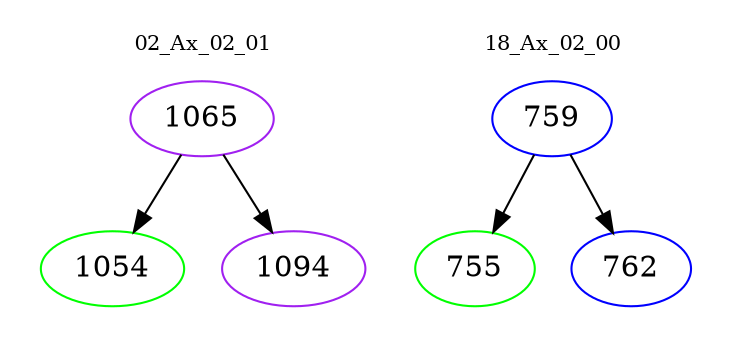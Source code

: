 digraph{
subgraph cluster_0 {
color = white
label = "02_Ax_02_01";
fontsize=10;
T0_1065 [label="1065", color="purple"]
T0_1065 -> T0_1054 [color="black"]
T0_1054 [label="1054", color="green"]
T0_1065 -> T0_1094 [color="black"]
T0_1094 [label="1094", color="purple"]
}
subgraph cluster_1 {
color = white
label = "18_Ax_02_00";
fontsize=10;
T1_759 [label="759", color="blue"]
T1_759 -> T1_755 [color="black"]
T1_755 [label="755", color="green"]
T1_759 -> T1_762 [color="black"]
T1_762 [label="762", color="blue"]
}
}

